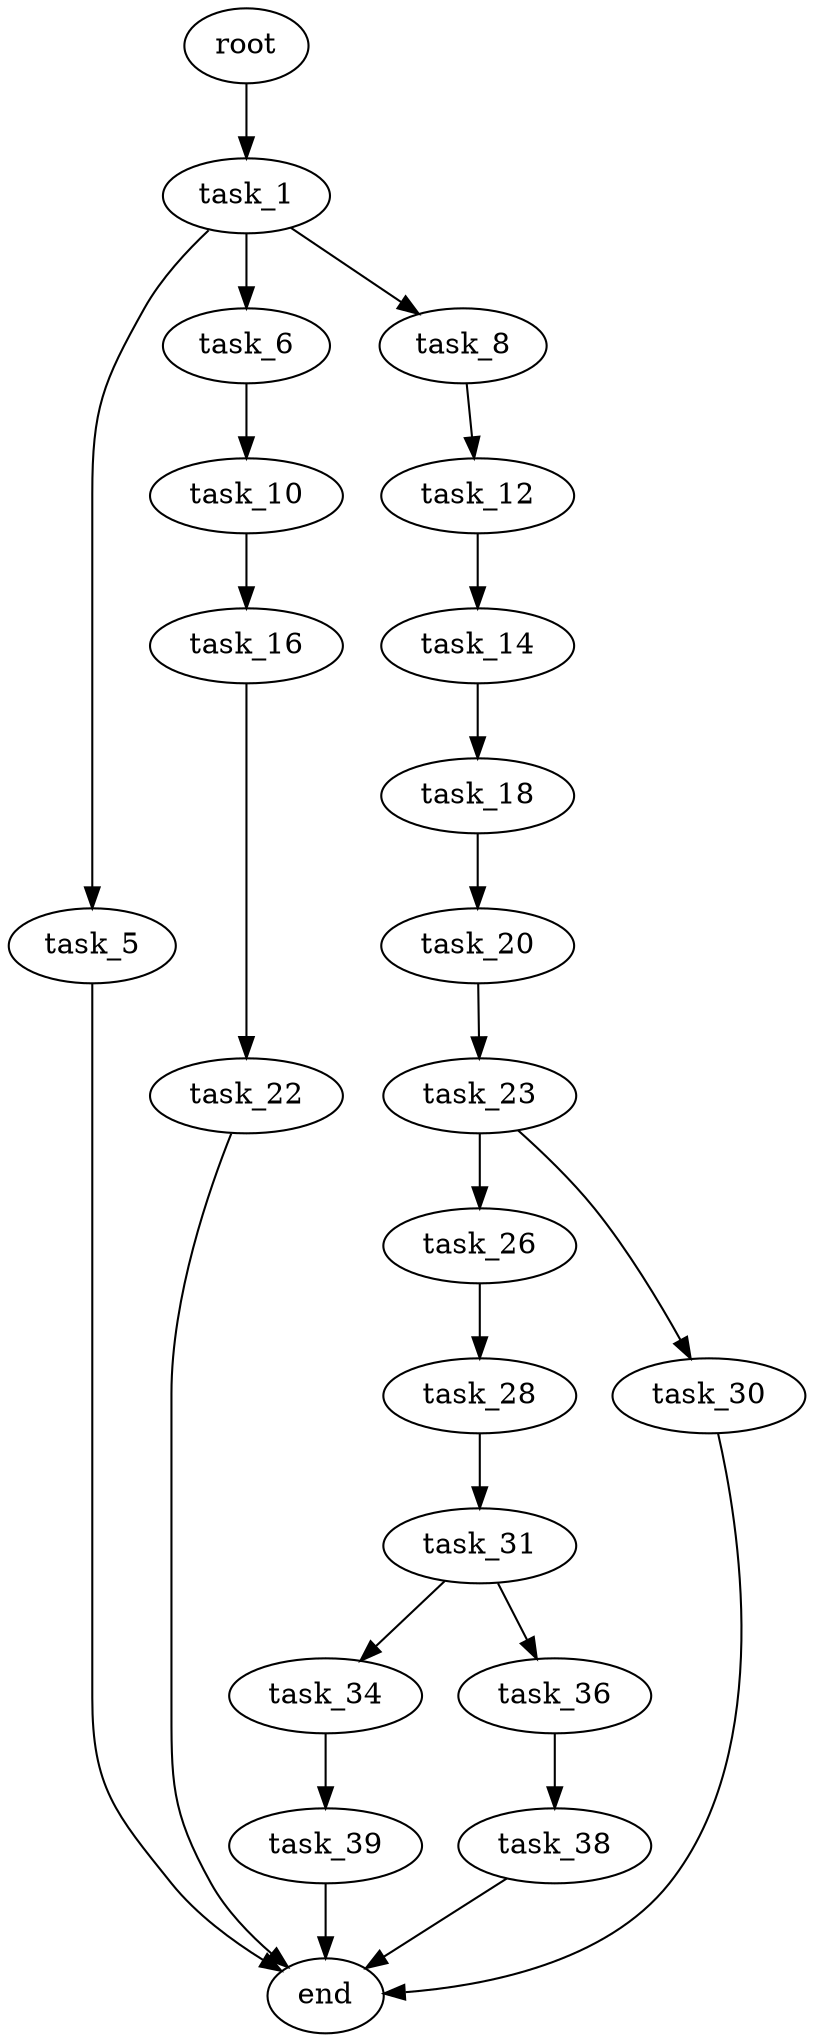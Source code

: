 digraph G {
  root [size="0.000000"];
  task_1 [size="319126942610.000000"];
  task_5 [size="11995937842.000000"];
  task_6 [size="7985910640.000000"];
  task_8 [size="1073741824000.000000"];
  end [size="0.000000"];
  task_10 [size="231928233984.000000"];
  task_12 [size="231928233984.000000"];
  task_16 [size="453254932527.000000"];
  task_14 [size="231928233984.000000"];
  task_18 [size="109573276284.000000"];
  task_22 [size="12168138142.000000"];
  task_20 [size="28991029248.000000"];
  task_23 [size="37796661735.000000"];
  task_26 [size="231928233984.000000"];
  task_30 [size="9334092492.000000"];
  task_28 [size="295225018107.000000"];
  task_31 [size="231928233984.000000"];
  task_34 [size="725505605.000000"];
  task_36 [size="782757789696.000000"];
  task_39 [size="1919679807.000000"];
  task_38 [size="451080273531.000000"];

  root -> task_1 [size="1.000000"];
  task_1 -> task_5 [size="301989888.000000"];
  task_1 -> task_6 [size="301989888.000000"];
  task_1 -> task_8 [size="301989888.000000"];
  task_5 -> end [size="1.000000"];
  task_6 -> task_10 [size="134217728.000000"];
  task_8 -> task_12 [size="838860800.000000"];
  task_10 -> task_16 [size="301989888.000000"];
  task_12 -> task_14 [size="301989888.000000"];
  task_16 -> task_22 [size="838860800.000000"];
  task_14 -> task_18 [size="301989888.000000"];
  task_18 -> task_20 [size="134217728.000000"];
  task_22 -> end [size="1.000000"];
  task_20 -> task_23 [size="75497472.000000"];
  task_23 -> task_26 [size="33554432.000000"];
  task_23 -> task_30 [size="33554432.000000"];
  task_26 -> task_28 [size="301989888.000000"];
  task_30 -> end [size="1.000000"];
  task_28 -> task_31 [size="301989888.000000"];
  task_31 -> task_34 [size="301989888.000000"];
  task_31 -> task_36 [size="301989888.000000"];
  task_34 -> task_39 [size="33554432.000000"];
  task_36 -> task_38 [size="679477248.000000"];
  task_39 -> end [size="1.000000"];
  task_38 -> end [size="1.000000"];
}
